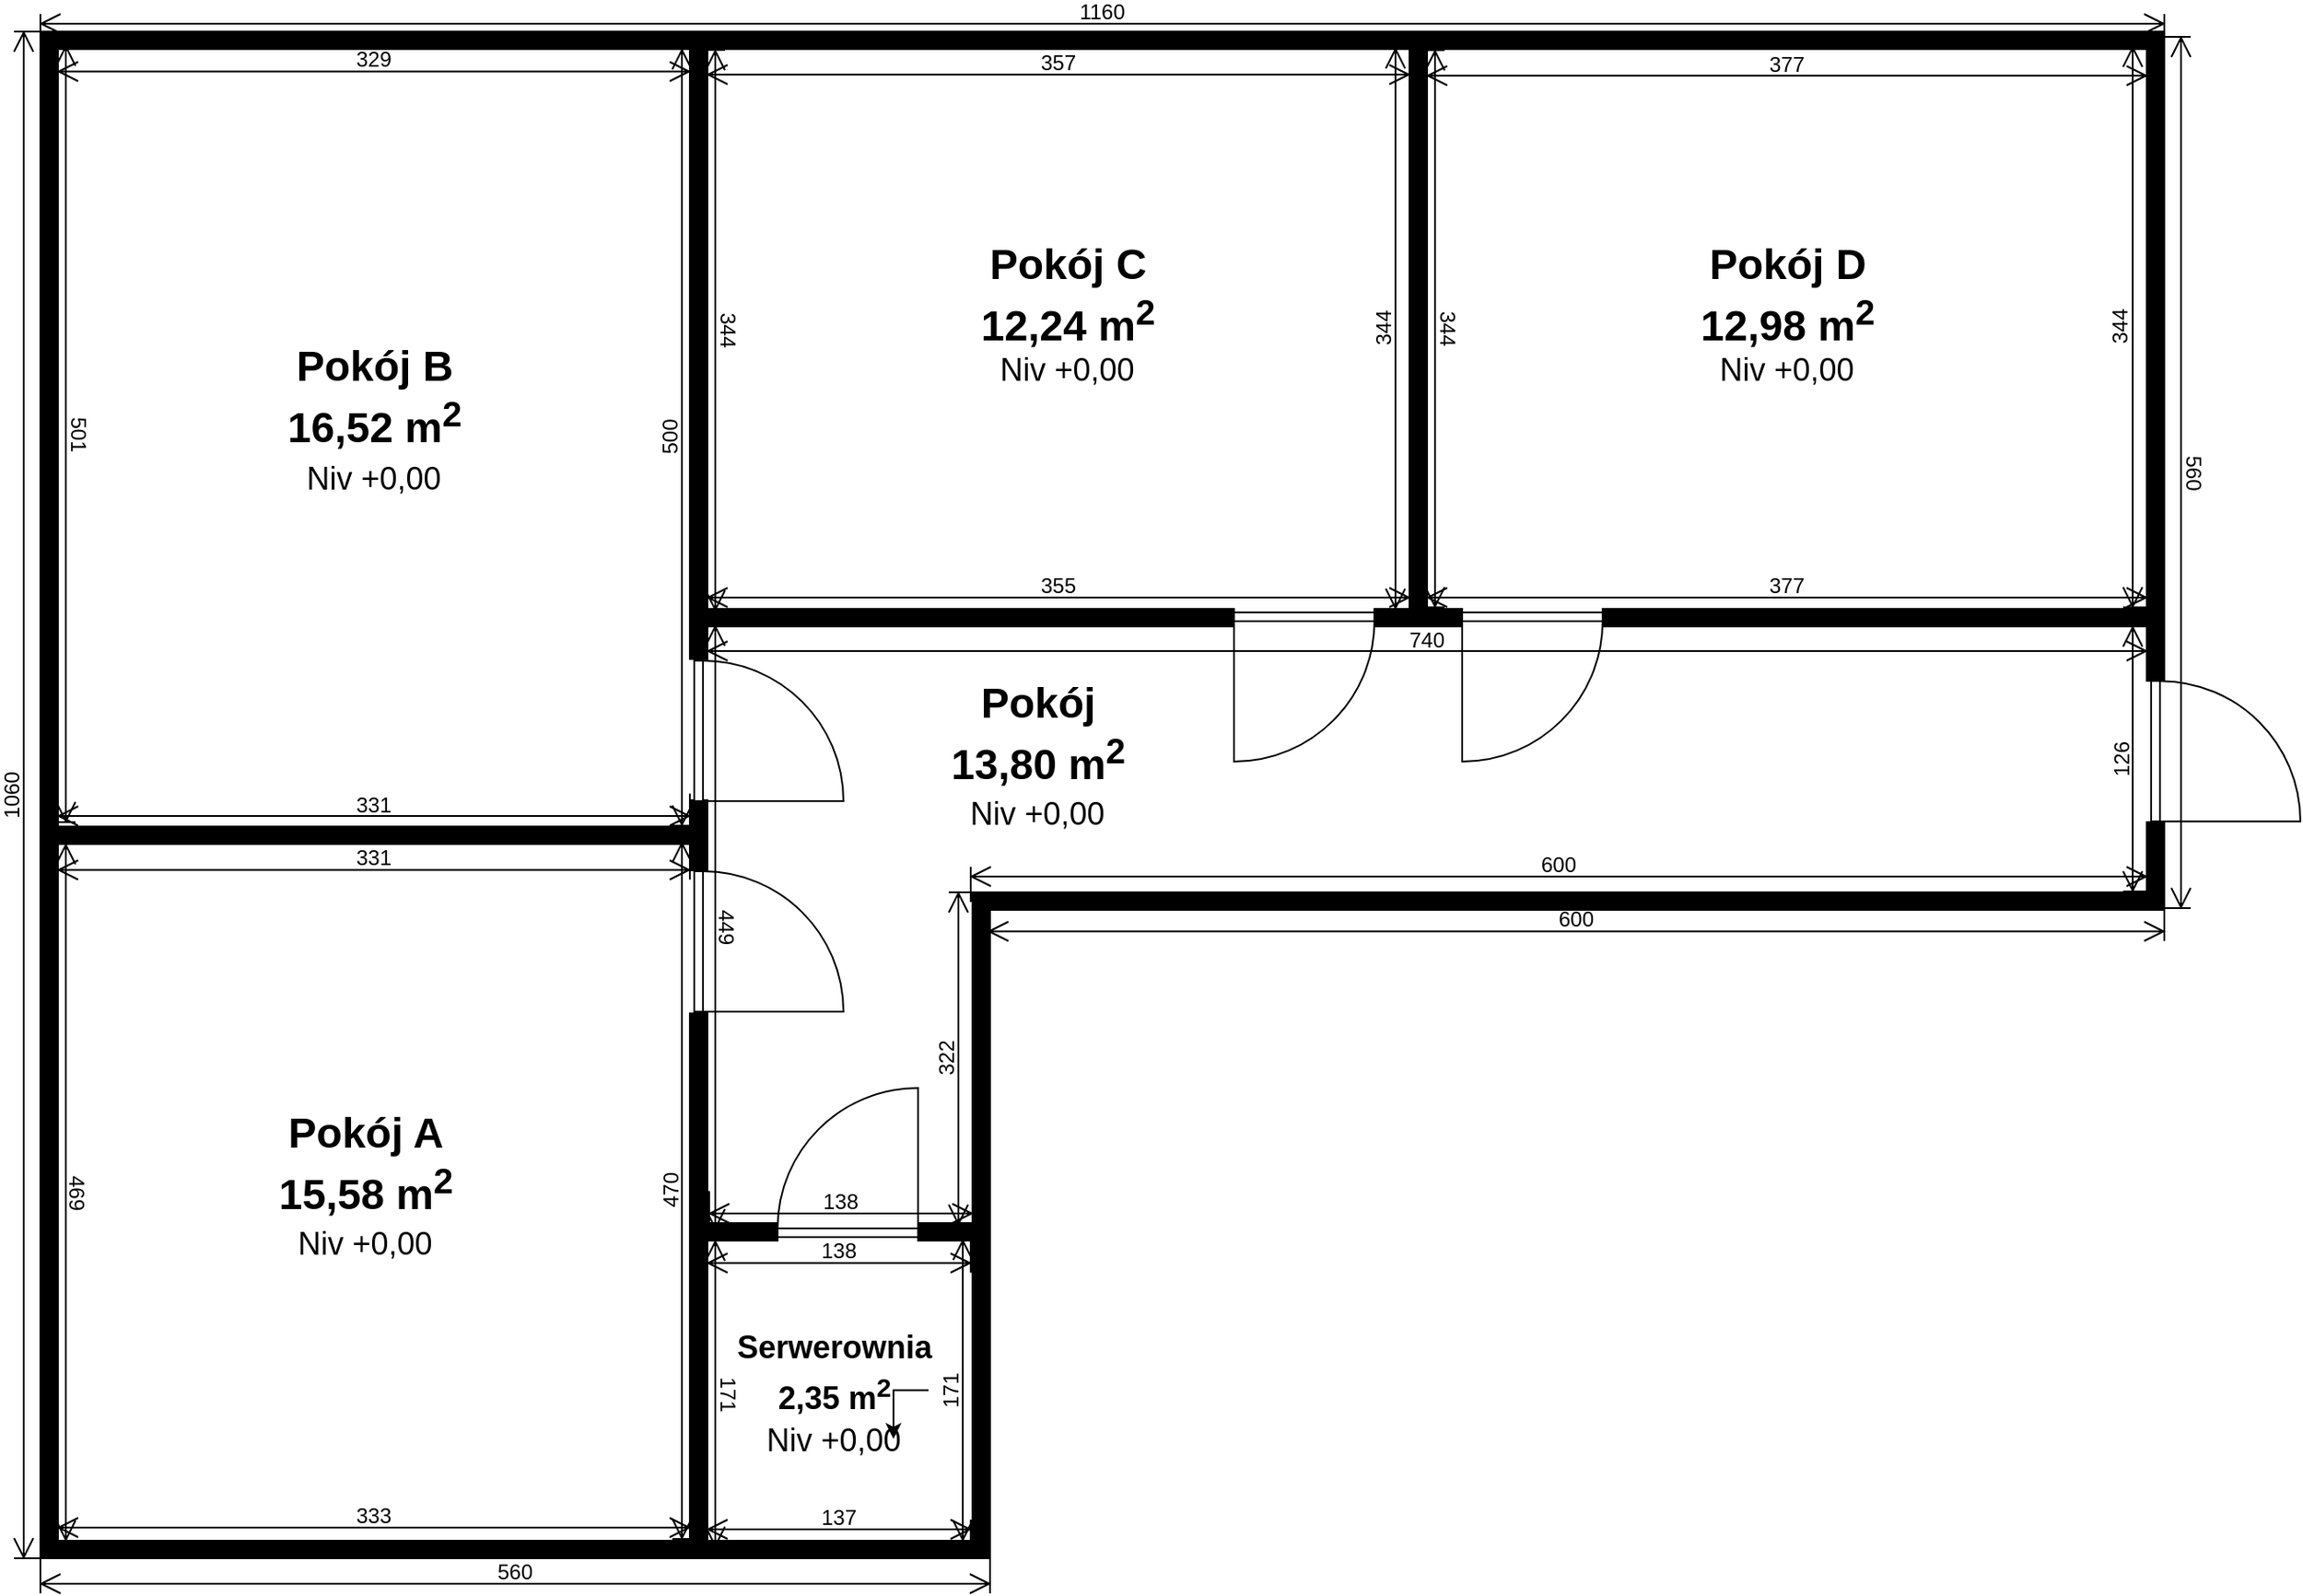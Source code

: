 <mxfile version="26.0.7">
  <diagram name="Page-1" id="38b20595-45e3-9b7f-d5ca-b57f44c5b66d">
    <mxGraphModel dx="4433" dy="1059" grid="1" gridSize="10" guides="1" tooltips="1" connect="1" arrows="1" fold="1" page="1" pageScale="1" pageWidth="1100" pageHeight="850" background="none" math="0" shadow="0">
      <root>
        <mxCell id="0" />
        <mxCell id="1" parent="0" />
        <mxCell id="48ef80bc37b76060-338" value="" style="verticalLabelPosition=bottom;html=1;verticalAlign=top;align=center;strokeWidth=1;shape=mxgraph.floorplan.wall;fillColor=#000000;direction=south;rounded=0;shadow=0;comic=0;fontFamily=Verdana;fontSize=12;" parent="1" vertex="1">
          <mxGeometry x="-1100" y="30" width="10" height="870" as="geometry" />
        </mxCell>
        <mxCell id="JFIgvIJluQDPdhaBH7MP-2" value="" style="verticalLabelPosition=bottom;html=1;verticalAlign=top;align=center;strokeWidth=1;shape=mxgraph.floorplan.wall;fillColor=#000000;direction=south;rounded=0;shadow=0;comic=0;fontFamily=Verdana;fontSize=12;" vertex="1" parent="1">
          <mxGeometry x="-730" y="468" width="10" height="40" as="geometry" />
        </mxCell>
        <mxCell id="JFIgvIJluQDPdhaBH7MP-4" value="" style="verticalLabelPosition=bottom;html=1;verticalAlign=top;align=center;strokeWidth=1;shape=mxgraph.floorplan.wall;fillColor=#000000;rounded=0;shadow=0;comic=0;fontFamily=Verdana;fontSize=12;" vertex="1" parent="1">
          <mxGeometry x="-1100" y="30" width="1210" height="10" as="geometry" />
        </mxCell>
        <mxCell id="JFIgvIJluQDPdhaBH7MP-6" value="" style="verticalLabelPosition=bottom;html=1;verticalAlign=top;align=center;strokeWidth=1;shape=mxgraph.floorplan.wall;fillColor=#000000;direction=south;rounded=0;shadow=0;comic=0;fontFamily=Verdana;fontSize=12;" vertex="1" parent="1">
          <mxGeometry x="-320" y="36.75" width="10" height="323.25" as="geometry" />
        </mxCell>
        <mxCell id="JFIgvIJluQDPdhaBH7MP-7" value="" style="verticalLabelPosition=bottom;html=1;verticalAlign=top;align=center;strokeWidth=1;shape=mxgraph.floorplan.wall;fillColor=#000000;direction=south;rounded=0;shadow=0;comic=0;fontFamily=Verdana;fontSize=12;" vertex="1" parent="1">
          <mxGeometry x="100" y="34.5" width="10" height="365.5" as="geometry" />
        </mxCell>
        <mxCell id="JFIgvIJluQDPdhaBH7MP-8" value="" style="verticalLabelPosition=bottom;html=1;verticalAlign=top;align=center;strokeWidth=1;shape=mxgraph.floorplan.wall;fillColor=#000000;rounded=0;shadow=0;comic=0;fontFamily=Verdana;fontSize=12;" vertex="1" parent="1">
          <mxGeometry x="-720" y="359" width="300" height="10" as="geometry" />
        </mxCell>
        <mxCell id="JFIgvIJluQDPdhaBH7MP-9" value="" style="verticalLabelPosition=bottom;html=1;verticalAlign=top;align=center;strokeWidth=1;shape=mxgraph.floorplan.wall;fillColor=#000000;rounded=0;shadow=0;comic=0;fontFamily=Verdana;fontSize=12;" vertex="1" parent="1">
          <mxGeometry x="-340" y="359" width="50" height="10" as="geometry" />
        </mxCell>
        <mxCell id="JFIgvIJluQDPdhaBH7MP-10" value="" style="verticalLabelPosition=bottom;html=1;verticalAlign=top;align=center;strokeWidth=1;shape=mxgraph.floorplan.wall;fillColor=#000000;rounded=0;shadow=0;comic=0;fontFamily=Verdana;fontSize=12;" vertex="1" parent="1">
          <mxGeometry x="-210" y="359" width="310" height="10" as="geometry" />
        </mxCell>
        <mxCell id="JFIgvIJluQDPdhaBH7MP-11" value="" style="verticalLabelPosition=bottom;html=1;verticalAlign=top;align=center;strokeWidth=1;shape=mxgraph.floorplan.wall;fillColor=#000000;rounded=0;shadow=0;comic=0;fontFamily=Verdana;fontSize=12;" vertex="1" parent="1">
          <mxGeometry x="-1100" y="483" width="370" height="10" as="geometry" />
        </mxCell>
        <mxCell id="JFIgvIJluQDPdhaBH7MP-12" value="" style="verticalLabelPosition=bottom;html=1;verticalAlign=top;align=center;strokeWidth=1;shape=mxgraph.floorplan.wall;fillColor=#000000;direction=south;rounded=0;shadow=0;comic=0;fontFamily=Verdana;fontSize=12;" vertex="1" parent="1">
          <mxGeometry x="-730" y="30" width="10" height="357.57" as="geometry" />
        </mxCell>
        <mxCell id="JFIgvIJluQDPdhaBH7MP-13" value="" style="verticalLabelPosition=bottom;html=1;verticalAlign=top;align=center;strokeWidth=1;shape=mxgraph.floorplan.wall;fillColor=#000000;direction=south;rounded=0;shadow=0;comic=0;fontFamily=Verdana;fontSize=12;" vertex="1" parent="1">
          <mxGeometry x="-730" y="589.5" width="10" height="310.5" as="geometry" />
        </mxCell>
        <mxCell id="JFIgvIJluQDPdhaBH7MP-14" value="" style="verticalLabelPosition=bottom;html=1;verticalAlign=top;align=center;strokeWidth=1;shape=mxgraph.floorplan.wall;fillColor=#000000;rounded=0;shadow=0;comic=0;fontFamily=Verdana;fontSize=12;" vertex="1" parent="1">
          <mxGeometry x="-1095" y="890" width="530" height="10" as="geometry" />
        </mxCell>
        <mxCell id="JFIgvIJluQDPdhaBH7MP-15" value="" style="verticalLabelPosition=bottom;html=1;verticalAlign=top;align=center;strokeWidth=1;shape=mxgraph.floorplan.wall;fillColor=#000000;direction=south;rounded=0;shadow=0;comic=0;fontFamily=Verdana;fontSize=12;" vertex="1" parent="1">
          <mxGeometry x="100" y="480.5" width="10" height="40" as="geometry" />
        </mxCell>
        <mxCell id="JFIgvIJluQDPdhaBH7MP-16" value="" style="verticalLabelPosition=bottom;html=1;verticalAlign=top;align=center;strokeWidth=1;shape=mxgraph.floorplan.wall;fillColor=#000000;rounded=0;shadow=0;comic=0;fontFamily=Verdana;fontSize=12;" vertex="1" parent="1">
          <mxGeometry x="-560" y="520.5" width="670" height="10" as="geometry" />
        </mxCell>
        <mxCell id="JFIgvIJluQDPdhaBH7MP-17" value="" style="verticalLabelPosition=bottom;html=1;verticalAlign=top;align=center;strokeWidth=1;shape=mxgraph.floorplan.wall;fillColor=#000000;direction=south;rounded=0;shadow=0;comic=0;fontFamily=Verdana;fontSize=12;" vertex="1" parent="1">
          <mxGeometry x="-569" y="520.5" width="10" height="379.5" as="geometry" />
        </mxCell>
        <mxCell id="JFIgvIJluQDPdhaBH7MP-18" value="" style="verticalLabelPosition=bottom;html=1;verticalAlign=top;align=center;shape=mxgraph.floorplan.doorLeft;aspect=fixed;" vertex="1" parent="1">
          <mxGeometry x="-420" y="361" width="80" height="85" as="geometry" />
        </mxCell>
        <mxCell id="JFIgvIJluQDPdhaBH7MP-19" value="" style="verticalLabelPosition=bottom;html=1;verticalAlign=top;align=center;shape=mxgraph.floorplan.doorLeft;aspect=fixed;rotation=-90;" vertex="1" parent="1">
          <mxGeometry x="105" y="397.57" width="80" height="85" as="geometry" />
        </mxCell>
        <mxCell id="JFIgvIJluQDPdhaBH7MP-20" value="" style="verticalLabelPosition=bottom;html=1;verticalAlign=top;align=center;shape=mxgraph.floorplan.doorLeft;aspect=fixed;" vertex="1" parent="1">
          <mxGeometry x="-290" y="361" width="80" height="85" as="geometry" />
        </mxCell>
        <mxCell id="JFIgvIJluQDPdhaBH7MP-21" value="" style="verticalLabelPosition=bottom;html=1;verticalAlign=top;align=center;shape=mxgraph.floorplan.doorLeft;aspect=fixed;rotation=-90;" vertex="1" parent="1">
          <mxGeometry x="-725" y="386" width="80" height="85" as="geometry" />
        </mxCell>
        <mxCell id="JFIgvIJluQDPdhaBH7MP-22" value="" style="verticalLabelPosition=bottom;html=1;verticalAlign=top;align=center;shape=mxgraph.floorplan.doorLeft;aspect=fixed;rotation=-90;" vertex="1" parent="1">
          <mxGeometry x="-725" y="506" width="80" height="85" as="geometry" />
        </mxCell>
        <mxCell id="JFIgvIJluQDPdhaBH7MP-23" value="" style="verticalLabelPosition=bottom;html=1;verticalAlign=top;align=center;shape=mxgraph.floorplan.wall;fillColor=strokeColor;" vertex="1" parent="1">
          <mxGeometry x="-725" y="709" width="45" height="10" as="geometry" />
        </mxCell>
        <mxCell id="JFIgvIJluQDPdhaBH7MP-24" value="" style="verticalLabelPosition=bottom;html=1;verticalAlign=top;align=center;shape=mxgraph.floorplan.wall;fillColor=strokeColor;" vertex="1" parent="1">
          <mxGeometry x="-600" y="709" width="40" height="10" as="geometry" />
        </mxCell>
        <mxCell id="JFIgvIJluQDPdhaBH7MP-25" value="" style="verticalLabelPosition=bottom;html=1;verticalAlign=top;align=center;shape=mxgraph.floorplan.doorLeft;aspect=fixed;rotation=-180;" vertex="1" parent="1">
          <mxGeometry x="-680" y="632" width="80" height="85" as="geometry" />
        </mxCell>
        <mxCell id="JFIgvIJluQDPdhaBH7MP-28" value="500" style="shape=dimension;direction=south;whiteSpace=wrap;html=1;align=center;points=[];verticalAlign=top;labelBackgroundColor=none;horizontal=0;spacingTop=-15;" vertex="1" parent="1">
          <mxGeometry x="-740" y="40" width="10" height="442.5" as="geometry" />
        </mxCell>
        <mxCell id="JFIgvIJluQDPdhaBH7MP-29" value="470" style="shape=dimension;direction=south;whiteSpace=wrap;html=1;align=center;points=[];verticalAlign=top;labelBackgroundColor=none;horizontal=0;spacingTop=-15;" vertex="1" parent="1">
          <mxGeometry x="-740" y="492" width="10" height="397" as="geometry" />
        </mxCell>
        <mxCell id="JFIgvIJluQDPdhaBH7MP-89" value="" style="edgeStyle=orthogonalEdgeStyle;rounded=0;orthogonalLoop=1;jettySize=auto;html=1;" edge="1" parent="1" source="JFIgvIJluQDPdhaBH7MP-33" target="JFIgvIJluQDPdhaBH7MP-88">
          <mxGeometry relative="1" as="geometry" />
        </mxCell>
        <mxCell id="JFIgvIJluQDPdhaBH7MP-33" value="171" style="shape=dimension;direction=north;whiteSpace=wrap;html=1;align=center;points=[];verticalAlign=bottom;labelBackgroundColor=none;horizontal=0;spacingBottom=3;" vertex="1" parent="1">
          <mxGeometry x="-594" y="718.5" width="25" height="171.5" as="geometry" />
        </mxCell>
        <mxCell id="JFIgvIJluQDPdhaBH7MP-36" value="344" style="shape=dimension;direction=south;whiteSpace=wrap;html=1;align=center;points=[];verticalAlign=top;labelBackgroundColor=none;horizontal=0;spacingTop=-15;" vertex="1" parent="1">
          <mxGeometry x="86.5" y="38.62" width="23.5" height="319.5" as="geometry" />
        </mxCell>
        <mxCell id="JFIgvIJluQDPdhaBH7MP-38" value="126" style="shape=dimension;direction=south;whiteSpace=wrap;html=1;align=center;points=[];verticalAlign=top;labelBackgroundColor=none;horizontal=0;spacingTop=-15;" vertex="1" parent="1">
          <mxGeometry x="86.5" y="369" width="13.5" height="151" as="geometry" />
        </mxCell>
        <mxCell id="JFIgvIJluQDPdhaBH7MP-39" value="322" style="shape=dimension;direction=south;whiteSpace=wrap;html=1;align=center;points=[];verticalAlign=top;labelBackgroundColor=none;horizontal=0;spacingTop=-15;" vertex="1" parent="1">
          <mxGeometry x="-582.5" y="520.5" width="22.5" height="189.5" as="geometry" />
        </mxCell>
        <mxCell id="JFIgvIJluQDPdhaBH7MP-40" value="501" style="shape=dimension;direction=south;whiteSpace=wrap;html=1;align=center;points=[];verticalAlign=top;labelBackgroundColor=none;horizontal=0;spacingTop=-15;rotation=-180;" vertex="1" parent="1">
          <mxGeometry x="-1090" y="38" width="10" height="442.5" as="geometry" />
        </mxCell>
        <mxCell id="JFIgvIJluQDPdhaBH7MP-41" value="469" style="shape=dimension;direction=south;whiteSpace=wrap;html=1;align=center;points=[];verticalAlign=top;labelBackgroundColor=none;horizontal=0;spacingTop=-15;rotation=-180;" vertex="1" parent="1">
          <mxGeometry x="-1090" y="493" width="10" height="397" as="geometry" />
        </mxCell>
        <mxCell id="JFIgvIJluQDPdhaBH7MP-42" value="344" style="shape=dimension;direction=south;whiteSpace=wrap;html=1;align=center;points=[];verticalAlign=top;labelBackgroundColor=none;horizontal=0;spacingTop=-15;" vertex="1" parent="1">
          <mxGeometry x="-333.5" y="39.5" width="23.5" height="319.5" as="geometry" />
        </mxCell>
        <mxCell id="JFIgvIJluQDPdhaBH7MP-44" value="344" style="shape=dimension;direction=south;whiteSpace=wrap;html=1;align=center;points=[];verticalAlign=top;labelBackgroundColor=none;horizontal=0;spacingTop=-15;rotation=180;" vertex="1" parent="1">
          <mxGeometry x="-720" y="40.5" width="10" height="319.5" as="geometry" />
        </mxCell>
        <mxCell id="JFIgvIJluQDPdhaBH7MP-45" value="171" style="shape=dimension;direction=south;whiteSpace=wrap;html=1;align=center;points=[];verticalAlign=top;labelBackgroundColor=none;horizontal=0;spacingTop=-15;rotation=180;" vertex="1" parent="1">
          <mxGeometry x="-720" y="719" width="10" height="174.5" as="geometry" />
        </mxCell>
        <mxCell id="JFIgvIJluQDPdhaBH7MP-46" value="449" style="shape=dimension;direction=south;whiteSpace=wrap;html=1;align=center;points=[];verticalAlign=top;labelBackgroundColor=none;horizontal=0;spacingTop=-15;rotation=180;" vertex="1" parent="1">
          <mxGeometry x="-720" y="368.5" width="10" height="344" as="geometry" />
        </mxCell>
        <mxCell id="JFIgvIJluQDPdhaBH7MP-47" value="344" style="shape=dimension;direction=south;whiteSpace=wrap;html=1;align=center;points=[];verticalAlign=top;labelBackgroundColor=none;horizontal=0;spacingTop=-15;rotation=180;" vertex="1" parent="1">
          <mxGeometry x="-310" y="40.62" width="10" height="317.5" as="geometry" />
        </mxCell>
        <mxCell id="JFIgvIJluQDPdhaBH7MP-48" value="560" style="shape=dimension;direction=south;whiteSpace=wrap;html=1;align=center;points=[];verticalAlign=top;labelBackgroundColor=none;horizontal=0;spacingTop=-15;rotation=180;" vertex="1" parent="1">
          <mxGeometry x="105" y="33" width="20" height="496.5" as="geometry" />
        </mxCell>
        <mxCell id="JFIgvIJluQDPdhaBH7MP-50" value="600" style="shape=dimension;whiteSpace=wrap;html=1;align=center;points=[];verticalAlign=bottom;spacingBottom=3;labelBackgroundColor=none;" vertex="1" parent="1">
          <mxGeometry x="-560" y="530" width="670" height="18.25" as="geometry" />
        </mxCell>
        <mxCell id="JFIgvIJluQDPdhaBH7MP-51" value="138" style="shape=dimension;whiteSpace=wrap;html=1;align=center;points=[];verticalAlign=bottom;spacingBottom=3;labelBackgroundColor=none;" vertex="1" parent="1">
          <mxGeometry x="-720" y="719" width="150" height="18.25" as="geometry" />
        </mxCell>
        <mxCell id="JFIgvIJluQDPdhaBH7MP-52" value="560" style="shape=dimension;whiteSpace=wrap;html=1;align=center;points=[];verticalAlign=bottom;spacingBottom=3;labelBackgroundColor=none;" vertex="1" parent="1">
          <mxGeometry x="-1100" y="898.75" width="541" height="21.25" as="geometry" />
        </mxCell>
        <mxCell id="JFIgvIJluQDPdhaBH7MP-54" value="333" style="shape=dimension;direction=west;whiteSpace=wrap;html=1;align=center;points=[];verticalAlign=top;spacingTop=-15;labelBackgroundColor=none;" vertex="1" parent="1">
          <mxGeometry x="-1090" y="877" width="360" height="13" as="geometry" />
        </mxCell>
        <mxCell id="JFIgvIJluQDPdhaBH7MP-55" value="331" style="shape=dimension;whiteSpace=wrap;html=1;align=center;points=[];verticalAlign=bottom;spacingBottom=3;labelBackgroundColor=none;" vertex="1" parent="1">
          <mxGeometry x="-1090" y="464.25" width="360" height="18.25" as="geometry" />
        </mxCell>
        <mxCell id="JFIgvIJluQDPdhaBH7MP-56" value="329" style="shape=dimension;whiteSpace=wrap;html=1;align=center;points=[];verticalAlign=bottom;spacingBottom=3;labelBackgroundColor=none;" vertex="1" parent="1">
          <mxGeometry x="-1090" y="40" width="360" height="18.25" as="geometry" />
        </mxCell>
        <mxCell id="JFIgvIJluQDPdhaBH7MP-58" value="1160" style="shape=dimension;direction=west;whiteSpace=wrap;html=1;align=center;points=[];verticalAlign=top;spacingTop=-15;labelBackgroundColor=none;" vertex="1" parent="1">
          <mxGeometry x="-1100" y="20" width="1210" height="20" as="geometry" />
        </mxCell>
        <mxCell id="JFIgvIJluQDPdhaBH7MP-59" value="355" style="shape=dimension;direction=west;whiteSpace=wrap;html=1;align=center;points=[];verticalAlign=top;spacingTop=-15;labelBackgroundColor=none;" vertex="1" parent="1">
          <mxGeometry x="-720" y="347" width="400" height="20" as="geometry" />
        </mxCell>
        <mxCell id="JFIgvIJluQDPdhaBH7MP-60" value="377" style="shape=dimension;direction=west;whiteSpace=wrap;html=1;align=center;points=[];verticalAlign=top;spacingTop=-15;labelBackgroundColor=none;" vertex="1" parent="1">
          <mxGeometry x="-310" y="347" width="410" height="20" as="geometry" />
        </mxCell>
        <mxCell id="JFIgvIJluQDPdhaBH7MP-61" value="357" style="shape=dimension;whiteSpace=wrap;html=1;align=center;points=[];verticalAlign=bottom;spacingBottom=3;labelBackgroundColor=none;" vertex="1" parent="1">
          <mxGeometry x="-720" y="40" width="400" height="20" as="geometry" />
        </mxCell>
        <mxCell id="JFIgvIJluQDPdhaBH7MP-62" value="377" style="shape=dimension;whiteSpace=wrap;html=1;align=center;points=[];verticalAlign=bottom;spacingBottom=3;labelBackgroundColor=none;" vertex="1" parent="1">
          <mxGeometry x="-310" y="40.62" width="410" height="20" as="geometry" />
        </mxCell>
        <mxCell id="JFIgvIJluQDPdhaBH7MP-63" value="740" style="shape=dimension;whiteSpace=wrap;html=1;align=center;points=[];verticalAlign=bottom;spacingBottom=3;labelBackgroundColor=none;" vertex="1" parent="1">
          <mxGeometry x="-720" y="368.5" width="820" height="20" as="geometry" />
        </mxCell>
        <mxCell id="JFIgvIJluQDPdhaBH7MP-64" value="600" style="shape=dimension;direction=west;whiteSpace=wrap;html=1;align=center;points=[];verticalAlign=top;spacingTop=-15;labelBackgroundColor=none;" vertex="1" parent="1">
          <mxGeometry x="-570" y="506" width="670" height="20" as="geometry" />
        </mxCell>
        <mxCell id="JFIgvIJluQDPdhaBH7MP-65" value="138" style="shape=dimension;whiteSpace=wrap;html=1;align=center;points=[];verticalAlign=bottom;spacingBottom=3;labelBackgroundColor=none;" vertex="1" parent="1">
          <mxGeometry x="-719" y="690.75" width="150" height="18.25" as="geometry" />
        </mxCell>
        <mxCell id="JFIgvIJluQDPdhaBH7MP-66" value="331" style="shape=dimension;whiteSpace=wrap;html=1;align=center;points=[];verticalAlign=bottom;spacingBottom=3;labelBackgroundColor=none;" vertex="1" parent="1">
          <mxGeometry x="-1090" y="495" width="360" height="18.25" as="geometry" />
        </mxCell>
        <mxCell id="JFIgvIJluQDPdhaBH7MP-69" value="1060" style="shape=dimension;direction=south;whiteSpace=wrap;html=1;align=center;points=[];verticalAlign=top;labelBackgroundColor=none;horizontal=0;spacingTop=-15;" vertex="1" parent="1">
          <mxGeometry x="-1115" y="30" width="20" height="870" as="geometry" />
        </mxCell>
        <mxCell id="JFIgvIJluQDPdhaBH7MP-73" value="137" style="shape=dimension;direction=west;whiteSpace=wrap;html=1;align=center;points=[];verticalAlign=top;spacingTop=-15;labelBackgroundColor=none;" vertex="1" parent="1">
          <mxGeometry x="-720" y="878" width="150" height="14" as="geometry" />
        </mxCell>
        <mxCell id="JFIgvIJluQDPdhaBH7MP-75" value="Pokój B&lt;br&gt;16,52 m&lt;sup&gt;2&lt;/sup&gt;" style="text;strokeColor=none;fillColor=none;html=1;fontSize=24;fontStyle=1;verticalAlign=middle;align=center;" vertex="1" parent="1">
          <mxGeometry x="-960" y="218" width="100" height="40" as="geometry" />
        </mxCell>
        <mxCell id="JFIgvIJluQDPdhaBH7MP-76" value="Pokój C&lt;br&gt;12,24 m&lt;sup&gt;2&lt;/sup&gt;" style="text;strokeColor=none;fillColor=none;html=1;fontSize=24;fontStyle=1;verticalAlign=middle;align=center;" vertex="1" parent="1">
          <mxGeometry x="-565" y="160" width="100" height="40" as="geometry" />
        </mxCell>
        <mxCell id="JFIgvIJluQDPdhaBH7MP-77" value="Pokój D&lt;br&gt;12,98 m&lt;sup&gt;2&lt;/sup&gt;" style="text;strokeColor=none;fillColor=none;html=1;fontSize=24;fontStyle=1;verticalAlign=middle;align=center;" vertex="1" parent="1">
          <mxGeometry x="-155" y="160" width="100" height="40" as="geometry" />
        </mxCell>
        <mxCell id="JFIgvIJluQDPdhaBH7MP-78" value="Pokój A&lt;br&gt;15,58 m&lt;sup&gt;2&lt;/sup&gt;" style="text;strokeColor=none;fillColor=none;html=1;fontSize=24;fontStyle=1;verticalAlign=middle;align=center;" vertex="1" parent="1">
          <mxGeometry x="-965" y="654.5" width="100" height="40" as="geometry" />
        </mxCell>
        <mxCell id="JFIgvIJluQDPdhaBH7MP-79" value="Pokój&lt;br&gt;13,80 m&lt;sup&gt;2&lt;/sup&gt;" style="text;strokeColor=none;fillColor=none;html=1;fontSize=24;fontStyle=1;verticalAlign=middle;align=center;" vertex="1" parent="1">
          <mxGeometry x="-582.5" y="410" width="100" height="40" as="geometry" />
        </mxCell>
        <mxCell id="JFIgvIJluQDPdhaBH7MP-80" value="&lt;font style=&quot;font-size: 18px;&quot;&gt;Serwerownia&lt;br&gt;2,35 m&lt;sup&gt;2&lt;/sup&gt;&lt;/font&gt;" style="text;strokeColor=none;fillColor=none;html=1;fontSize=24;fontStyle=1;verticalAlign=middle;align=center;" vertex="1" parent="1">
          <mxGeometry x="-683" y="780" width="70" height="23" as="geometry" />
        </mxCell>
        <UserObject label="&lt;font style=&quot;font-size: 18px;&quot;&gt;Niv +0,00&lt;br&gt;&lt;/font&gt;" placeholders="1" name="Variable" id="JFIgvIJluQDPdhaBH7MP-81">
          <mxCell style="text;html=1;strokeColor=none;fillColor=none;align=center;verticalAlign=middle;whiteSpace=wrap;overflow=hidden;" vertex="1" parent="1">
            <mxGeometry x="-950" y="271.57" width="80" height="23.87" as="geometry" />
          </mxCell>
        </UserObject>
        <UserObject label="&lt;font style=&quot;font-size: 18px;&quot;&gt;Niv +0,00&lt;br&gt;&lt;/font&gt;" placeholders="1" name="Variable" id="JFIgvIJluQDPdhaBH7MP-82">
          <mxCell style="text;html=1;strokeColor=none;fillColor=none;align=center;verticalAlign=middle;whiteSpace=wrap;overflow=hidden;" vertex="1" parent="1">
            <mxGeometry x="-555" y="210" width="80" height="23.87" as="geometry" />
          </mxCell>
        </UserObject>
        <UserObject label="&lt;font style=&quot;font-size: 18px;&quot;&gt;Niv +0,00&lt;br&gt;&lt;/font&gt;" placeholders="1" name="Variable" id="JFIgvIJluQDPdhaBH7MP-83">
          <mxCell style="text;html=1;strokeColor=none;fillColor=none;align=center;verticalAlign=middle;whiteSpace=wrap;overflow=hidden;" vertex="1" parent="1">
            <mxGeometry x="-145" y="210" width="80" height="23.87" as="geometry" />
          </mxCell>
        </UserObject>
        <UserObject label="&lt;font style=&quot;font-size: 18px;&quot;&gt;Niv +0,00&lt;br&gt;&lt;/font&gt;" placeholders="1" name="Variable" id="JFIgvIJluQDPdhaBH7MP-86">
          <mxCell style="text;html=1;strokeColor=none;fillColor=none;align=center;verticalAlign=middle;whiteSpace=wrap;overflow=hidden;" vertex="1" parent="1">
            <mxGeometry x="-955" y="708.13" width="80" height="23.87" as="geometry" />
          </mxCell>
        </UserObject>
        <UserObject label="&lt;font style=&quot;font-size: 18px;&quot;&gt;Niv +0,00&lt;br&gt;&lt;/font&gt;" placeholders="1" name="Variable" id="JFIgvIJluQDPdhaBH7MP-87">
          <mxCell style="text;html=1;strokeColor=none;fillColor=none;align=center;verticalAlign=middle;whiteSpace=wrap;overflow=hidden;" vertex="1" parent="1">
            <mxGeometry x="-572.5" y="463.07" width="80" height="23.87" as="geometry" />
          </mxCell>
        </UserObject>
        <UserObject label="&lt;font style=&quot;font-size: 18px;&quot;&gt;Niv +0,00&lt;br&gt;&lt;/font&gt;" placeholders="1" name="Variable" id="JFIgvIJluQDPdhaBH7MP-88">
          <mxCell style="text;html=1;strokeColor=none;fillColor=none;align=center;verticalAlign=middle;whiteSpace=wrap;overflow=hidden;" vertex="1" parent="1">
            <mxGeometry x="-688" y="820.13" width="80" height="23.87" as="geometry" />
          </mxCell>
        </UserObject>
      </root>
    </mxGraphModel>
  </diagram>
</mxfile>
